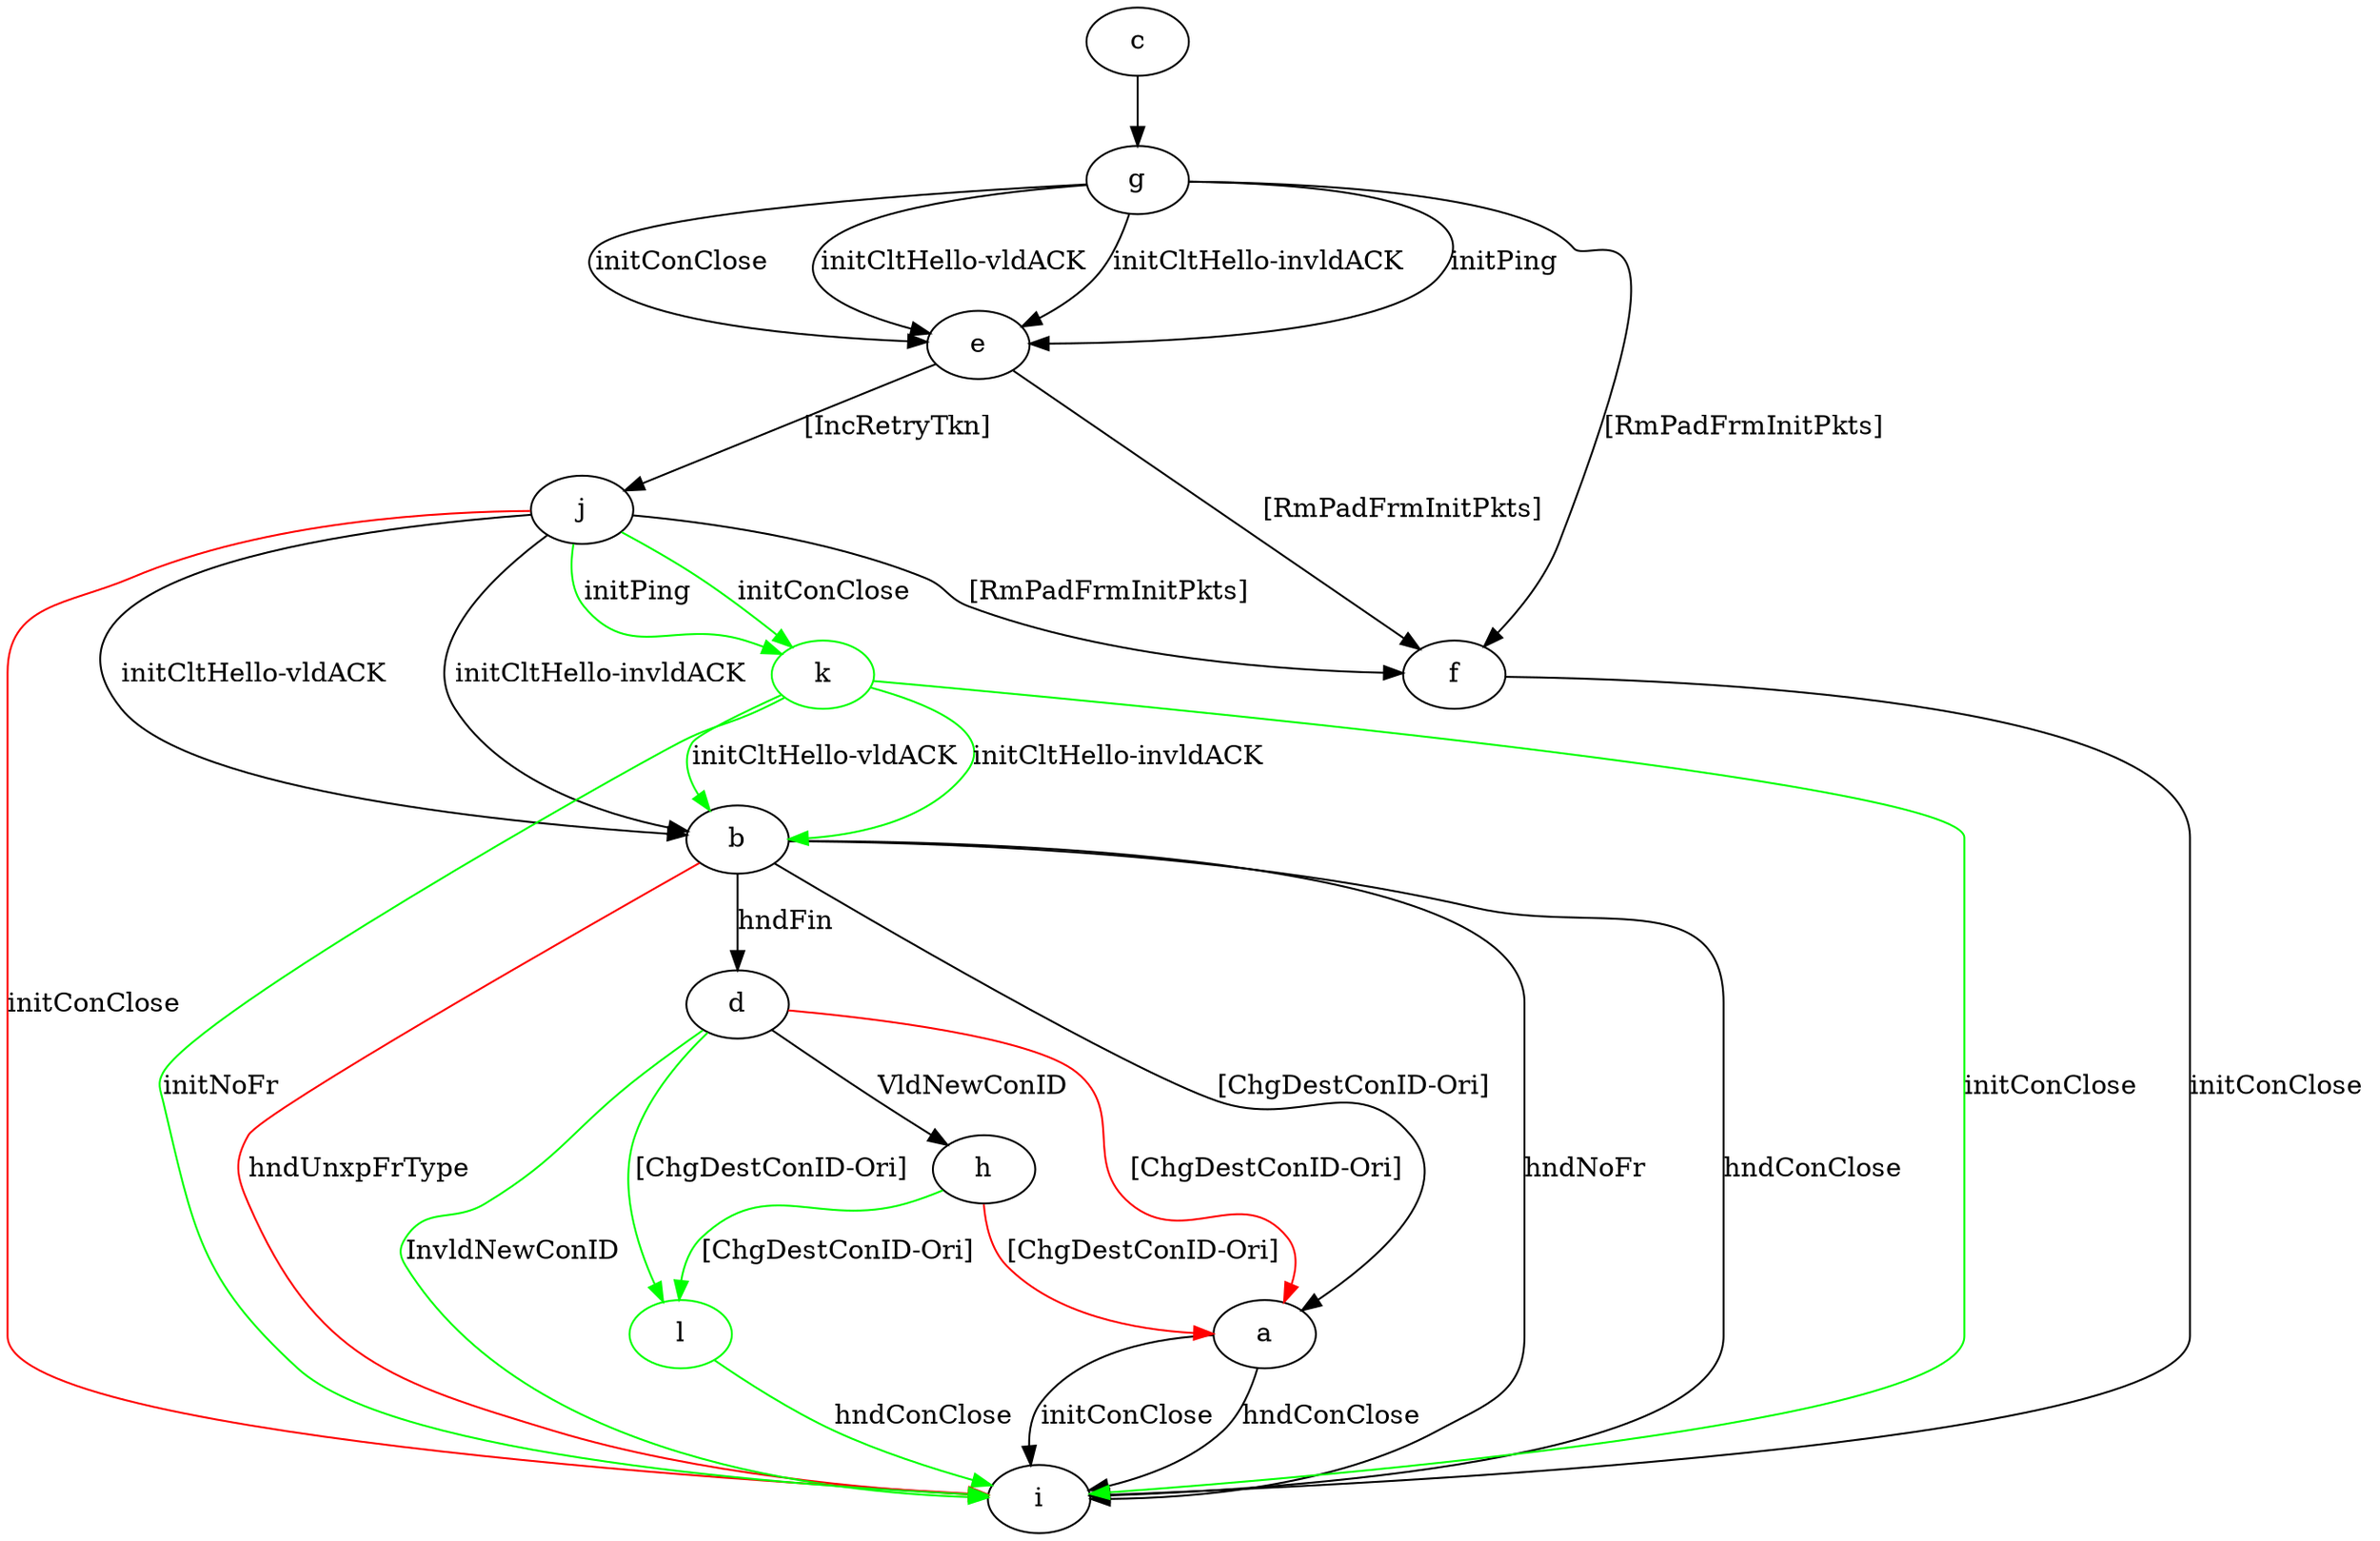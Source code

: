 digraph "" {
	a -> i	[key=0,
		label="initConClose "];
	a -> i	[key=1,
		label="hndConClose "];
	b -> a	[key=0,
		label="[ChgDestConID-Ori] "];
	b -> d	[key=0,
		label="hndFin "];
	b -> i	[key=0,
		label="hndNoFr "];
	b -> i	[key=1,
		label="hndConClose "];
	b -> i	[key=2,
		color=red,
		label="hndUnxpFrType "];
	c -> g	[key=0];
	d -> a	[key=0,
		color=red,
		label="[ChgDestConID-Ori] "];
	d -> h	[key=0,
		label="VldNewConID "];
	d -> i	[key=0,
		color=green,
		label="InvldNewConID "];
	l	[color=green];
	d -> l	[key=0,
		color=green,
		label="[ChgDestConID-Ori] "];
	e -> f	[key=0,
		label="[RmPadFrmInitPkts] "];
	e -> j	[key=0,
		label="[IncRetryTkn] "];
	f -> i	[key=0,
		label="initConClose "];
	g -> e	[key=0,
		label="initPing "];
	g -> e	[key=1,
		label="initConClose "];
	g -> e	[key=2,
		label="initCltHello-vldACK "];
	g -> e	[key=3,
		label="initCltHello-invldACK "];
	g -> f	[key=0,
		label="[RmPadFrmInitPkts] "];
	h -> a	[key=0,
		color=red,
		label="[ChgDestConID-Ori] "];
	h -> l	[key=0,
		color=green,
		label="[ChgDestConID-Ori] "];
	j -> b	[key=0,
		label="initCltHello-vldACK "];
	j -> b	[key=1,
		label="initCltHello-invldACK "];
	j -> f	[key=0,
		label="[RmPadFrmInitPkts] "];
	j -> i	[key=0,
		color=red,
		label="initConClose "];
	k	[color=green];
	j -> k	[key=0,
		color=green,
		label="initPing "];
	j -> k	[key=1,
		color=green,
		label="initConClose "];
	k -> b	[key=0,
		color=green,
		label="initCltHello-vldACK "];
	k -> b	[key=1,
		color=green,
		label="initCltHello-invldACK "];
	k -> i	[key=0,
		color=green,
		label="initConClose "];
	k -> i	[key=1,
		color=green,
		label="initNoFr "];
	l -> i	[key=0,
		color=green,
		label="hndConClose "];
}
